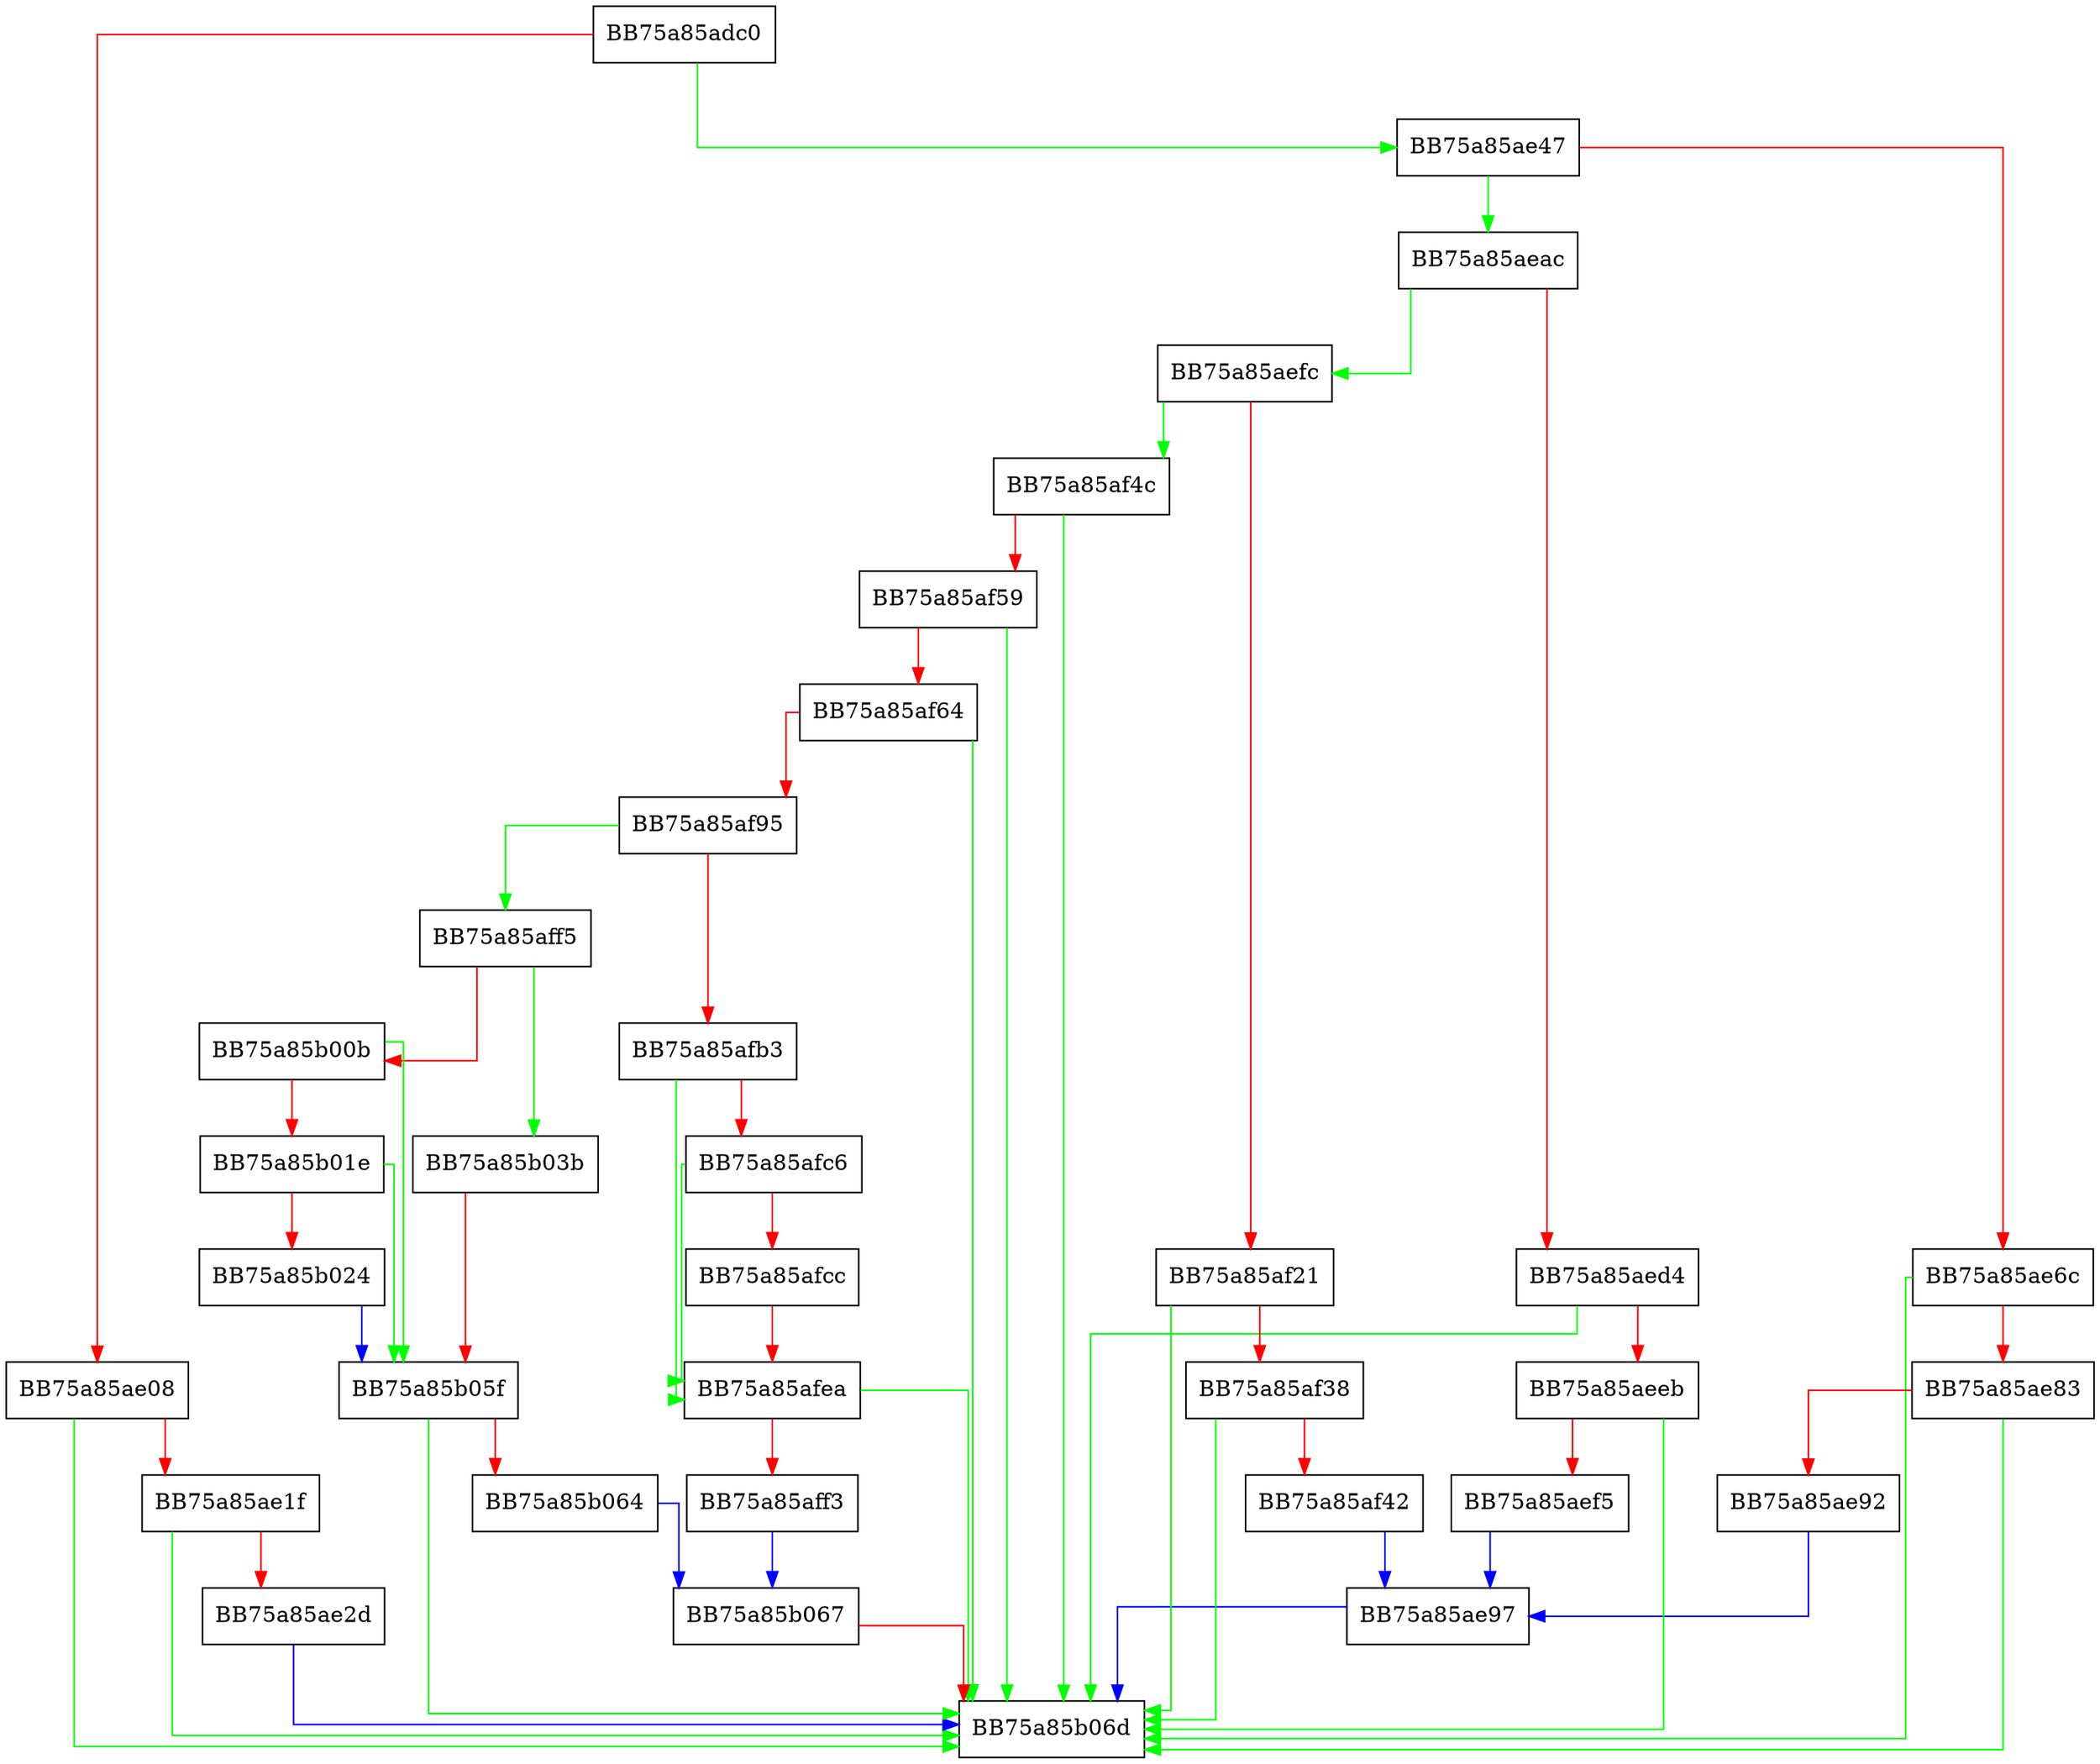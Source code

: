 digraph ProcessGetAsyncKeyStateEvent {
  node [shape="box"];
  graph [splines=ortho];
  BB75a85adc0 -> BB75a85ae47 [color="green"];
  BB75a85adc0 -> BB75a85ae08 [color="red"];
  BB75a85ae08 -> BB75a85b06d [color="green"];
  BB75a85ae08 -> BB75a85ae1f [color="red"];
  BB75a85ae1f -> BB75a85b06d [color="green"];
  BB75a85ae1f -> BB75a85ae2d [color="red"];
  BB75a85ae2d -> BB75a85b06d [color="blue"];
  BB75a85ae47 -> BB75a85aeac [color="green"];
  BB75a85ae47 -> BB75a85ae6c [color="red"];
  BB75a85ae6c -> BB75a85b06d [color="green"];
  BB75a85ae6c -> BB75a85ae83 [color="red"];
  BB75a85ae83 -> BB75a85b06d [color="green"];
  BB75a85ae83 -> BB75a85ae92 [color="red"];
  BB75a85ae92 -> BB75a85ae97 [color="blue"];
  BB75a85ae97 -> BB75a85b06d [color="blue"];
  BB75a85aeac -> BB75a85aefc [color="green"];
  BB75a85aeac -> BB75a85aed4 [color="red"];
  BB75a85aed4 -> BB75a85b06d [color="green"];
  BB75a85aed4 -> BB75a85aeeb [color="red"];
  BB75a85aeeb -> BB75a85b06d [color="green"];
  BB75a85aeeb -> BB75a85aef5 [color="red"];
  BB75a85aef5 -> BB75a85ae97 [color="blue"];
  BB75a85aefc -> BB75a85af4c [color="green"];
  BB75a85aefc -> BB75a85af21 [color="red"];
  BB75a85af21 -> BB75a85b06d [color="green"];
  BB75a85af21 -> BB75a85af38 [color="red"];
  BB75a85af38 -> BB75a85b06d [color="green"];
  BB75a85af38 -> BB75a85af42 [color="red"];
  BB75a85af42 -> BB75a85ae97 [color="blue"];
  BB75a85af4c -> BB75a85b06d [color="green"];
  BB75a85af4c -> BB75a85af59 [color="red"];
  BB75a85af59 -> BB75a85b06d [color="green"];
  BB75a85af59 -> BB75a85af64 [color="red"];
  BB75a85af64 -> BB75a85b06d [color="green"];
  BB75a85af64 -> BB75a85af95 [color="red"];
  BB75a85af95 -> BB75a85aff5 [color="green"];
  BB75a85af95 -> BB75a85afb3 [color="red"];
  BB75a85afb3 -> BB75a85afea [color="green"];
  BB75a85afb3 -> BB75a85afc6 [color="red"];
  BB75a85afc6 -> BB75a85afea [color="green"];
  BB75a85afc6 -> BB75a85afcc [color="red"];
  BB75a85afcc -> BB75a85afea [color="red"];
  BB75a85afea -> BB75a85b06d [color="green"];
  BB75a85afea -> BB75a85aff3 [color="red"];
  BB75a85aff3 -> BB75a85b067 [color="blue"];
  BB75a85aff5 -> BB75a85b03b [color="green"];
  BB75a85aff5 -> BB75a85b00b [color="red"];
  BB75a85b00b -> BB75a85b05f [color="green"];
  BB75a85b00b -> BB75a85b01e [color="red"];
  BB75a85b01e -> BB75a85b05f [color="green"];
  BB75a85b01e -> BB75a85b024 [color="red"];
  BB75a85b024 -> BB75a85b05f [color="blue"];
  BB75a85b03b -> BB75a85b05f [color="red"];
  BB75a85b05f -> BB75a85b06d [color="green"];
  BB75a85b05f -> BB75a85b064 [color="red"];
  BB75a85b064 -> BB75a85b067 [color="blue"];
  BB75a85b067 -> BB75a85b06d [color="red"];
}